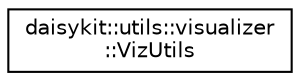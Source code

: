 digraph "Graphical Class Hierarchy"
{
 // LATEX_PDF_SIZE
  edge [fontname="Helvetica",fontsize="10",labelfontname="Helvetica",labelfontsize="10"];
  node [fontname="Helvetica",fontsize="10",shape=record];
  rankdir="LR";
  Node0 [label="daisykit::utils::visualizer\l::VizUtils",height=0.2,width=0.4,color="black", fillcolor="white", style="filled",URL="$classdaisykit_1_1utils_1_1visualizer_1_1VizUtils.html",tooltip=" "];
}
